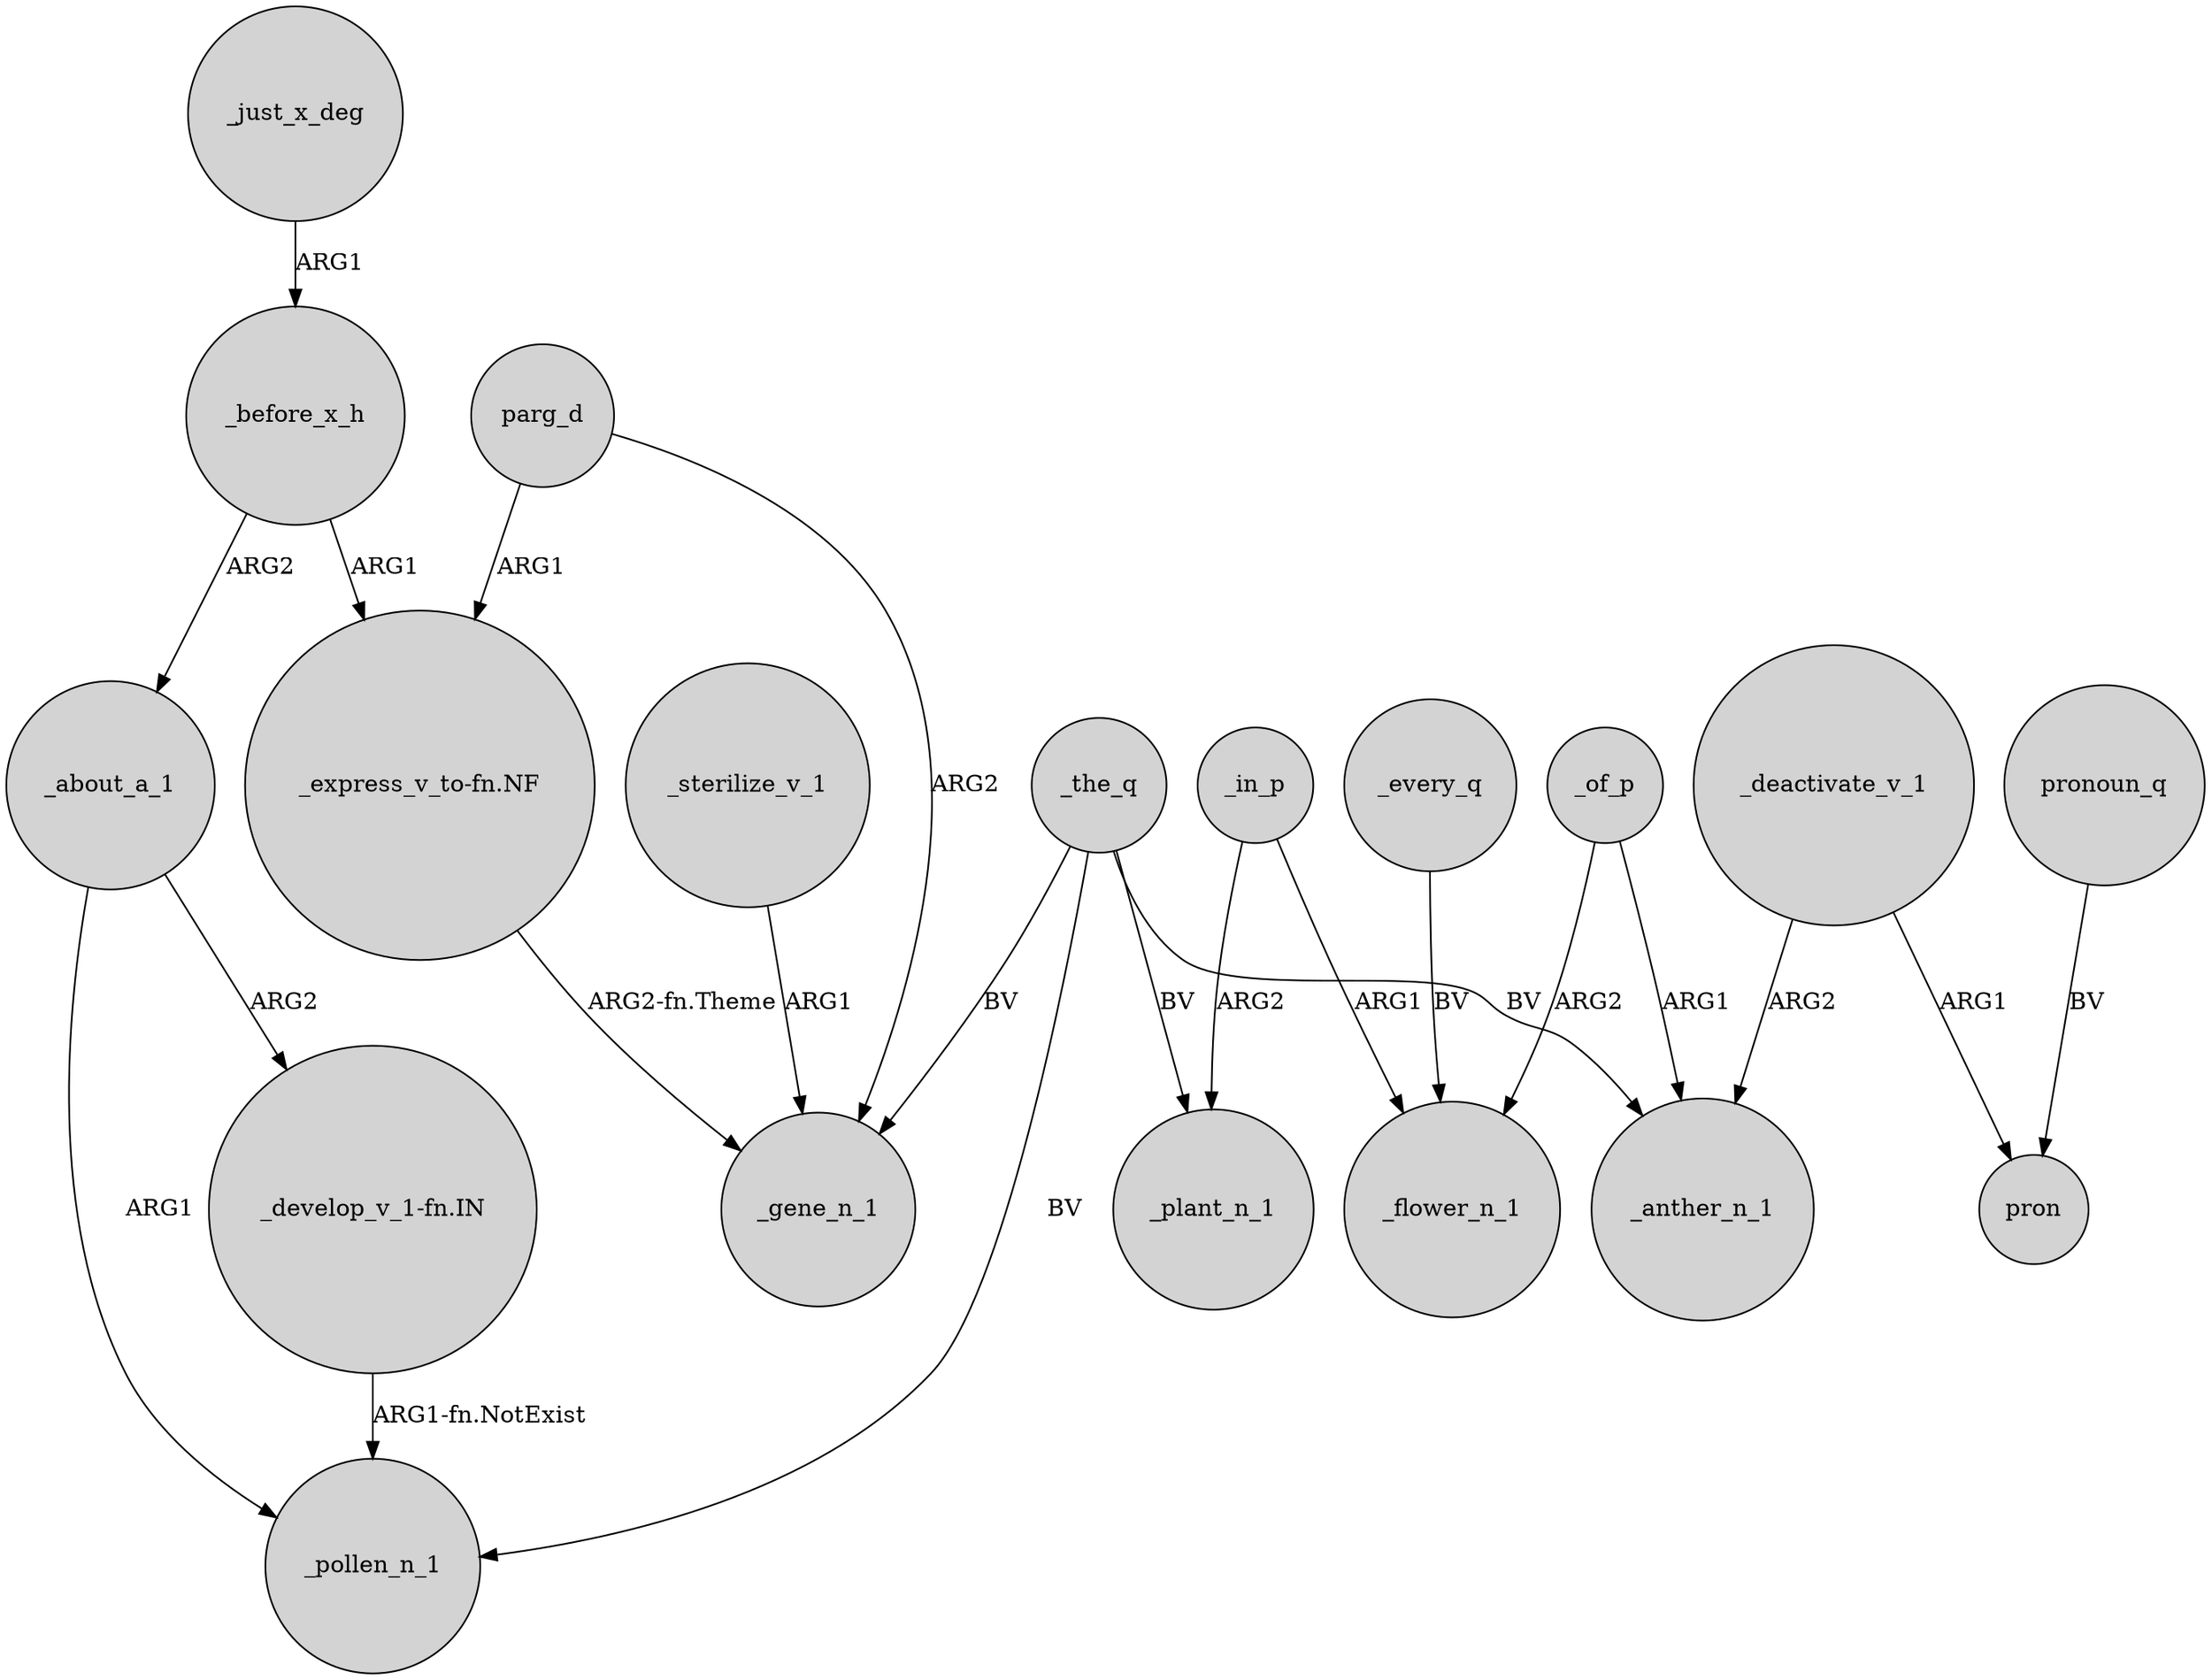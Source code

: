 digraph {
	node [shape=circle style=filled]
	"_express_v_to-fn.NF" -> _gene_n_1 [label="ARG2-fn.Theme"]
	_just_x_deg -> _before_x_h [label=ARG1]
	_before_x_h -> _about_a_1 [label=ARG2]
	_before_x_h -> "_express_v_to-fn.NF" [label=ARG1]
	_the_q -> _plant_n_1 [label=BV]
	_about_a_1 -> "_develop_v_1-fn.IN" [label=ARG2]
	_of_p -> _anther_n_1 [label=ARG1]
	_the_q -> _gene_n_1 [label=BV]
	"_develop_v_1-fn.IN" -> _pollen_n_1 [label="ARG1-fn.NotExist"]
	_in_p -> _plant_n_1 [label=ARG2]
	_the_q -> _pollen_n_1 [label=BV]
	parg_d -> "_express_v_to-fn.NF" [label=ARG1]
	pronoun_q -> pron [label=BV]
	parg_d -> _gene_n_1 [label=ARG2]
	_of_p -> _flower_n_1 [label=ARG2]
	_deactivate_v_1 -> pron [label=ARG1]
	_every_q -> _flower_n_1 [label=BV]
	_deactivate_v_1 -> _anther_n_1 [label=ARG2]
	_about_a_1 -> _pollen_n_1 [label=ARG1]
	_the_q -> _anther_n_1 [label=BV]
	_in_p -> _flower_n_1 [label=ARG1]
	_sterilize_v_1 -> _gene_n_1 [label=ARG1]
}
